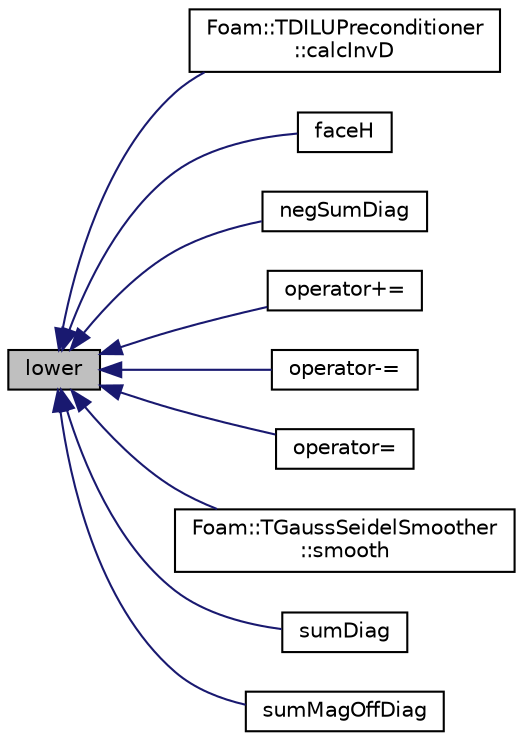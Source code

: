 digraph "lower"
{
  bgcolor="transparent";
  edge [fontname="Helvetica",fontsize="10",labelfontname="Helvetica",labelfontsize="10"];
  node [fontname="Helvetica",fontsize="10",shape=record];
  rankdir="LR";
  Node1 [label="lower",height=0.2,width=0.4,color="black", fillcolor="grey75", style="filled", fontcolor="black"];
  Node1 -> Node2 [dir="back",color="midnightblue",fontsize="10",style="solid",fontname="Helvetica"];
  Node2 [label="Foam::TDILUPreconditioner\l::calcInvD",height=0.2,width=0.4,color="black",URL="$a02558.html#a4285bbd6c558576051d236d84b20d26d",tooltip="Calculate the reciprocal of the preconditioned diagonal. "];
  Node1 -> Node3 [dir="back",color="midnightblue",fontsize="10",style="solid",fontname="Helvetica"];
  Node3 [label="faceH",height=0.2,width=0.4,color="black",URL="$a01283.html#a2896890c5227ead016134f5acdc6706e"];
  Node1 -> Node4 [dir="back",color="midnightblue",fontsize="10",style="solid",fontname="Helvetica"];
  Node4 [label="negSumDiag",height=0.2,width=0.4,color="black",URL="$a01283.html#a7ad351a572b04686613ec1f9650ad95c"];
  Node1 -> Node5 [dir="back",color="midnightblue",fontsize="10",style="solid",fontname="Helvetica"];
  Node5 [label="operator+=",height=0.2,width=0.4,color="black",URL="$a01283.html#a67cb5e721083def89a8775562081caeb"];
  Node1 -> Node6 [dir="back",color="midnightblue",fontsize="10",style="solid",fontname="Helvetica"];
  Node6 [label="operator-=",height=0.2,width=0.4,color="black",URL="$a01283.html#ade231ee3b05d977629dbaeeb2c538dae"];
  Node1 -> Node7 [dir="back",color="midnightblue",fontsize="10",style="solid",fontname="Helvetica"];
  Node7 [label="operator=",height=0.2,width=0.4,color="black",URL="$a01283.html#a855e48a9b4e9d4ea44f93b8120b41905"];
  Node1 -> Node8 [dir="back",color="midnightblue",fontsize="10",style="solid",fontname="Helvetica"];
  Node8 [label="Foam::TGaussSeidelSmoother\l::smooth",height=0.2,width=0.4,color="black",URL="$a02573.html#a2727a700fb0cafd8fb6b7e04f558fca7",tooltip="Smooth for the given number of sweeps. "];
  Node1 -> Node9 [dir="back",color="midnightblue",fontsize="10",style="solid",fontname="Helvetica"];
  Node9 [label="sumDiag",height=0.2,width=0.4,color="black",URL="$a01283.html#a2034fb6b7d0fc02febd7b511e063d285"];
  Node1 -> Node10 [dir="back",color="midnightblue",fontsize="10",style="solid",fontname="Helvetica"];
  Node10 [label="sumMagOffDiag",height=0.2,width=0.4,color="black",URL="$a01283.html#a37fc1b0728734be434279e7251a3554f"];
}
